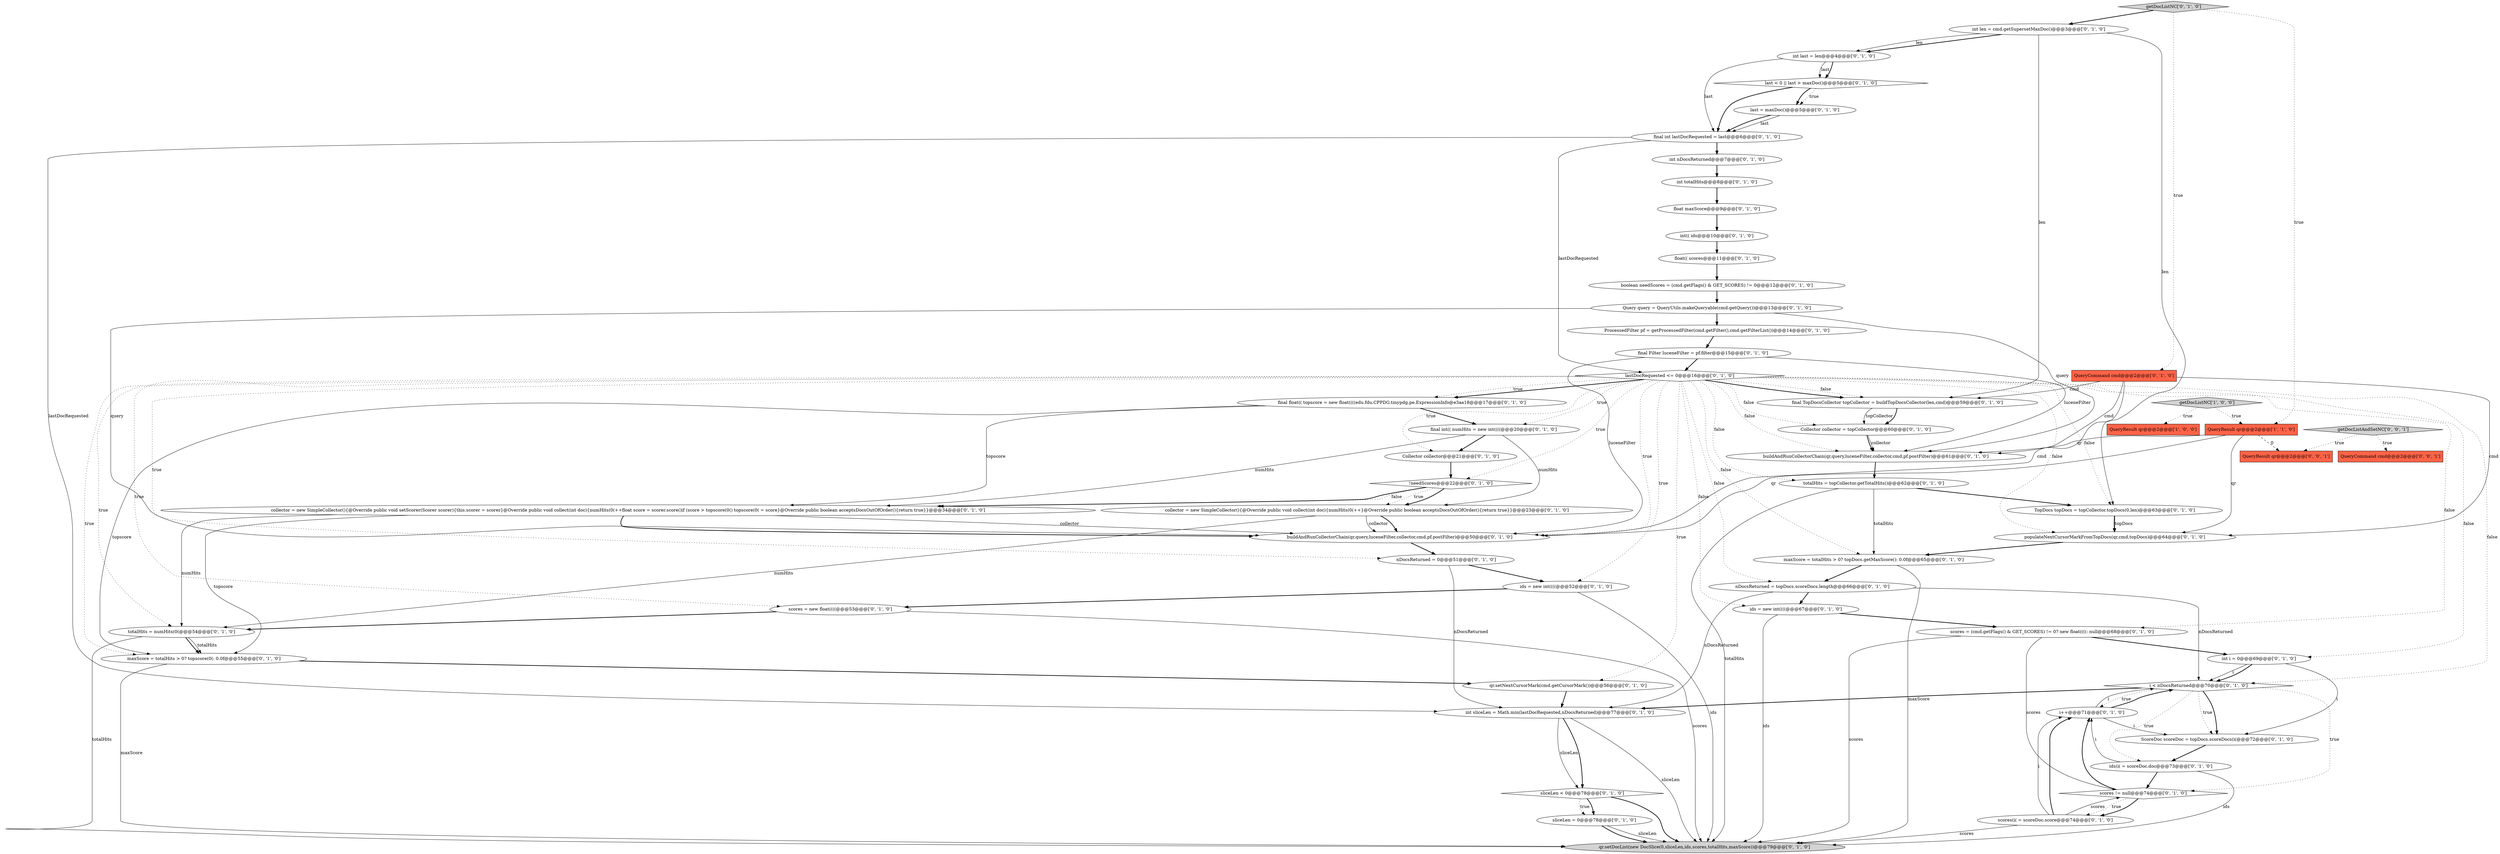digraph {
23 [style = filled, label = "collector = new SimpleCollector(){@Override public void setScorer(Scorer scorer){this.scorer = scorer}@Override public void collect(int doc){numHits(0(++float score = scorer.score()if (score > topscore(0() topscore(0( = score}@Override public boolean acceptsDocsOutOfOrder(){return true}}@@@34@@@['0', '1', '0']", fillcolor = white, shape = ellipse image = "AAA0AAABBB2BBB"];
15 [style = filled, label = "i++@@@71@@@['0', '1', '0']", fillcolor = white, shape = ellipse image = "AAA0AAABBB2BBB"];
16 [style = filled, label = "final int lastDocRequested = last@@@6@@@['0', '1', '0']", fillcolor = white, shape = ellipse image = "AAA0AAABBB2BBB"];
41 [style = filled, label = "sliceLen < 0@@@78@@@['0', '1', '0']", fillcolor = white, shape = diamond image = "AAA0AAABBB2BBB"];
29 [style = filled, label = "populateNextCursorMarkFromTopDocs(qr,cmd,topDocs)@@@64@@@['0', '1', '0']", fillcolor = white, shape = ellipse image = "AAA0AAABBB2BBB"];
45 [style = filled, label = "Query query = QueryUtils.makeQueryable(cmd.getQuery())@@@13@@@['0', '1', '0']", fillcolor = white, shape = ellipse image = "AAA0AAABBB2BBB"];
42 [style = filled, label = "i < nDocsReturned@@@70@@@['0', '1', '0']", fillcolor = white, shape = diamond image = "AAA0AAABBB2BBB"];
12 [style = filled, label = "sliceLen = 0@@@78@@@['0', '1', '0']", fillcolor = white, shape = ellipse image = "AAA0AAABBB2BBB"];
47 [style = filled, label = "last < 0 || last > maxDoc()@@@5@@@['0', '1', '0']", fillcolor = white, shape = diamond image = "AAA0AAABBB2BBB"];
37 [style = filled, label = "TopDocs topDocs = topCollector.topDocs(0,len)@@@63@@@['0', '1', '0']", fillcolor = white, shape = ellipse image = "AAA0AAABBB2BBB"];
39 [style = filled, label = "collector = new SimpleCollector(){@Override public void collect(int doc){numHits(0(++}@Override public boolean acceptsDocsOutOfOrder(){return true}}@@@23@@@['0', '1', '0']", fillcolor = white, shape = ellipse image = "AAA0AAABBB2BBB"];
46 [style = filled, label = "boolean needScores = (cmd.getFlags() & GET_SCORES) != 0@@@12@@@['0', '1', '0']", fillcolor = white, shape = ellipse image = "AAA0AAABBB2BBB"];
56 [style = filled, label = "getDocListAndSetNC['0', '0', '1']", fillcolor = lightgray, shape = diamond image = "AAA0AAABBB3BBB"];
54 [style = filled, label = "QueryCommand cmd@@@2@@@['0', '0', '1']", fillcolor = tomato, shape = box image = "AAA0AAABBB3BBB"];
18 [style = filled, label = "int nDocsReturned@@@7@@@['0', '1', '0']", fillcolor = white, shape = ellipse image = "AAA0AAABBB2BBB"];
31 [style = filled, label = "!needScores@@@22@@@['0', '1', '0']", fillcolor = white, shape = diamond image = "AAA0AAABBB2BBB"];
44 [style = filled, label = "float maxScore@@@9@@@['0', '1', '0']", fillcolor = white, shape = ellipse image = "AAA0AAABBB2BBB"];
21 [style = filled, label = "buildAndRunCollectorChain(qr,query,luceneFilter,collector,cmd,pf.postFilter)@@@50@@@['0', '1', '0']", fillcolor = white, shape = ellipse image = "AAA0AAABBB2BBB"];
49 [style = filled, label = "qr.setNextCursorMark(cmd.getCursorMark())@@@56@@@['0', '1', '0']", fillcolor = white, shape = ellipse image = "AAA0AAABBB2BBB"];
51 [style = filled, label = "final TopDocsCollector topCollector = buildTopDocsCollector(len,cmd)@@@59@@@['0', '1', '0']", fillcolor = white, shape = ellipse image = "AAA0AAABBB2BBB"];
9 [style = filled, label = "QueryCommand cmd@@@2@@@['0', '1', '0']", fillcolor = tomato, shape = box image = "AAA0AAABBB2BBB"];
53 [style = filled, label = "getDocListNC['0', '1', '0']", fillcolor = lightgray, shape = diamond image = "AAA0AAABBB2BBB"];
7 [style = filled, label = "ProcessedFilter pf = getProcessedFilter(cmd.getFilter(),cmd.getFilterList())@@@14@@@['0', '1', '0']", fillcolor = white, shape = ellipse image = "AAA0AAABBB2BBB"];
19 [style = filled, label = "scores = new float((((@@@53@@@['0', '1', '0']", fillcolor = white, shape = ellipse image = "AAA0AAABBB2BBB"];
43 [style = filled, label = "int len = cmd.getSupersetMaxDoc()@@@3@@@['0', '1', '0']", fillcolor = white, shape = ellipse image = "AAA0AAABBB2BBB"];
24 [style = filled, label = "nDocsReturned = topDocs.scoreDocs.length@@@66@@@['0', '1', '0']", fillcolor = white, shape = ellipse image = "AAA0AAABBB2BBB"];
2 [style = filled, label = "getDocListNC['1', '0', '0']", fillcolor = lightgray, shape = diamond image = "AAA0AAABBB1BBB"];
6 [style = filled, label = "int totalHits@@@8@@@['0', '1', '0']", fillcolor = white, shape = ellipse image = "AAA0AAABBB2BBB"];
8 [style = filled, label = "lastDocRequested <= 0@@@16@@@['0', '1', '0']", fillcolor = white, shape = diamond image = "AAA0AAABBB2BBB"];
27 [style = filled, label = "last = maxDoc()@@@5@@@['0', '1', '0']", fillcolor = white, shape = ellipse image = "AAA0AAABBB2BBB"];
13 [style = filled, label = "ids = new int((((@@@52@@@['0', '1', '0']", fillcolor = white, shape = ellipse image = "AAA0AAABBB2BBB"];
30 [style = filled, label = "int i = 0@@@69@@@['0', '1', '0']", fillcolor = white, shape = ellipse image = "AAA0AAABBB2BBB"];
36 [style = filled, label = "float(( scores@@@11@@@['0', '1', '0']", fillcolor = white, shape = ellipse image = "AAA0AAABBB2BBB"];
10 [style = filled, label = "scores(i( = scoreDoc.score@@@74@@@['0', '1', '0']", fillcolor = white, shape = ellipse image = "AAA0AAABBB2BBB"];
14 [style = filled, label = "scores != null@@@74@@@['0', '1', '0']", fillcolor = white, shape = diamond image = "AAA0AAABBB2BBB"];
20 [style = filled, label = "nDocsReturned = 0@@@51@@@['0', '1', '0']", fillcolor = white, shape = ellipse image = "AAA0AAABBB2BBB"];
35 [style = filled, label = "final int(( numHits = new int((((@@@20@@@['0', '1', '0']", fillcolor = white, shape = ellipse image = "AAA0AAABBB2BBB"];
4 [style = filled, label = "maxScore = totalHits > 0? topscore(0(: 0.0f@@@55@@@['0', '1', '0']", fillcolor = white, shape = ellipse image = "AAA0AAABBB2BBB"];
5 [style = filled, label = "maxScore = totalHits > 0? topDocs.getMaxScore(): 0.0f@@@65@@@['0', '1', '0']", fillcolor = white, shape = ellipse image = "AAA0AAABBB2BBB"];
1 [style = filled, label = "QueryResult qr@@@2@@@['1', '1', '0']", fillcolor = tomato, shape = box image = "AAA0AAABBB1BBB"];
40 [style = filled, label = "totalHits = topCollector.getTotalHits()@@@62@@@['0', '1', '0']", fillcolor = white, shape = ellipse image = "AAA0AAABBB2BBB"];
0 [style = filled, label = "QueryResult qr@@@2@@@['1', '0', '0']", fillcolor = tomato, shape = box image = "AAA0AAABBB1BBB"];
33 [style = filled, label = "buildAndRunCollectorChain(qr,query,luceneFilter,collector,cmd,pf.postFilter)@@@61@@@['0', '1', '0']", fillcolor = white, shape = ellipse image = "AAA0AAABBB2BBB"];
34 [style = filled, label = "Collector collector@@@21@@@['0', '1', '0']", fillcolor = white, shape = ellipse image = "AAA0AAABBB2BBB"];
17 [style = filled, label = "ScoreDoc scoreDoc = topDocs.scoreDocs(i(@@@72@@@['0', '1', '0']", fillcolor = white, shape = ellipse image = "AAA0AAABBB2BBB"];
25 [style = filled, label = "int last = len@@@4@@@['0', '1', '0']", fillcolor = white, shape = ellipse image = "AAA0AAABBB2BBB"];
3 [style = filled, label = "final Filter luceneFilter = pf.filter@@@15@@@['0', '1', '0']", fillcolor = white, shape = ellipse image = "AAA0AAABBB2BBB"];
22 [style = filled, label = "qr.setDocList(new DocSlice(0,sliceLen,ids,scores,totalHits,maxScore))@@@79@@@['0', '1', '0']", fillcolor = lightgray, shape = ellipse image = "AAA0AAABBB2BBB"];
28 [style = filled, label = "ids(i( = scoreDoc.doc@@@73@@@['0', '1', '0']", fillcolor = white, shape = ellipse image = "AAA0AAABBB2BBB"];
38 [style = filled, label = "scores = (cmd.getFlags() & GET_SCORES) != 0? new float((((: null@@@68@@@['0', '1', '0']", fillcolor = white, shape = ellipse image = "AAA0AAABBB2BBB"];
50 [style = filled, label = "Collector collector = topCollector@@@60@@@['0', '1', '0']", fillcolor = white, shape = ellipse image = "AAA0AAABBB2BBB"];
55 [style = filled, label = "QueryResult qr@@@2@@@['0', '0', '1']", fillcolor = tomato, shape = box image = "AAA0AAABBB3BBB"];
52 [style = filled, label = "totalHits = numHits(0(@@@54@@@['0', '1', '0']", fillcolor = white, shape = ellipse image = "AAA0AAABBB2BBB"];
32 [style = filled, label = "int sliceLen = Math.min(lastDocRequested,nDocsReturned)@@@77@@@['0', '1', '0']", fillcolor = white, shape = ellipse image = "AAA0AAABBB2BBB"];
26 [style = filled, label = "int(( ids@@@10@@@['0', '1', '0']", fillcolor = white, shape = ellipse image = "AAA0AAABBB2BBB"];
48 [style = filled, label = "final float(( topscore = new float((((edu.fdu.CPPDG.tinypdg.pe.ExpressionInfo@e3aa18@@@17@@@['0', '1', '0']", fillcolor = white, shape = ellipse image = "AAA0AAABBB2BBB"];
11 [style = filled, label = "ids = new int((((@@@67@@@['0', '1', '0']", fillcolor = white, shape = ellipse image = "AAA0AAABBB2BBB"];
52->22 [style = solid, label="totalHits"];
8->48 [style = bold, label=""];
8->52 [style = dotted, label="true"];
49->32 [style = bold, label=""];
42->32 [style = bold, label=""];
3->21 [style = solid, label="luceneFilter"];
8->29 [style = dotted, label="false"];
52->4 [style = bold, label=""];
45->21 [style = solid, label="query"];
48->4 [style = solid, label="topscore"];
8->19 [style = dotted, label="true"];
53->43 [style = bold, label=""];
35->39 [style = solid, label="numHits"];
36->46 [style = bold, label=""];
10->22 [style = solid, label="scores"];
51->50 [style = solid, label="topCollector"];
8->50 [style = dotted, label="false"];
8->48 [style = dotted, label="true"];
11->22 [style = solid, label="ids"];
8->24 [style = dotted, label="false"];
10->15 [style = bold, label=""];
31->39 [style = bold, label=""];
14->10 [style = bold, label=""];
35->34 [style = bold, label=""];
24->42 [style = solid, label="nDocsReturned"];
1->21 [style = solid, label="qr"];
40->5 [style = solid, label="totalHits"];
31->23 [style = bold, label=""];
8->13 [style = dotted, label="true"];
5->22 [style = solid, label="maxScore"];
53->1 [style = dotted, label="true"];
24->32 [style = solid, label="nDocsReturned"];
15->17 [style = solid, label="i"];
32->41 [style = solid, label="sliceLen"];
47->27 [style = bold, label=""];
26->36 [style = bold, label=""];
50->33 [style = solid, label="collector"];
47->27 [style = dotted, label="true"];
40->22 [style = solid, label="totalHits"];
27->16 [style = solid, label="last"];
8->34 [style = dotted, label="true"];
24->11 [style = bold, label=""];
50->33 [style = bold, label=""];
29->5 [style = bold, label=""];
8->20 [style = dotted, label="true"];
13->22 [style = solid, label="ids"];
8->30 [style = dotted, label="false"];
51->50 [style = bold, label=""];
23->21 [style = bold, label=""];
2->1 [style = dotted, label="true"];
8->38 [style = dotted, label="false"];
46->45 [style = bold, label=""];
9->51 [style = solid, label="cmd"];
21->20 [style = bold, label=""];
6->44 [style = bold, label=""];
5->24 [style = bold, label=""];
56->54 [style = dotted, label="true"];
16->8 [style = solid, label="lastDocRequested"];
3->8 [style = bold, label=""];
41->22 [style = bold, label=""];
48->35 [style = bold, label=""];
30->42 [style = solid, label="i"];
28->14 [style = bold, label=""];
43->37 [style = solid, label="len"];
42->17 [style = dotted, label="true"];
30->42 [style = bold, label=""];
18->6 [style = bold, label=""];
3->33 [style = solid, label="luceneFilter"];
42->15 [style = dotted, label="true"];
43->25 [style = bold, label=""];
39->52 [style = solid, label="numHits"];
8->5 [style = dotted, label="false"];
8->11 [style = dotted, label="false"];
9->33 [style = solid, label="cmd"];
13->19 [style = bold, label=""];
16->32 [style = solid, label="lastDocRequested"];
35->23 [style = solid, label="numHits"];
8->49 [style = dotted, label="true"];
8->31 [style = dotted, label="true"];
9->21 [style = solid, label="cmd"];
12->22 [style = solid, label="sliceLen"];
10->15 [style = solid, label="i"];
11->38 [style = bold, label=""];
37->29 [style = solid, label="topDocs"];
33->40 [style = bold, label=""];
23->4 [style = solid, label="topscore"];
48->23 [style = solid, label="topscore"];
7->3 [style = bold, label=""];
37->29 [style = bold, label=""];
20->13 [style = bold, label=""];
8->51 [style = dotted, label="false"];
34->31 [style = bold, label=""];
8->37 [style = dotted, label="false"];
23->21 [style = solid, label="collector"];
19->52 [style = bold, label=""];
42->17 [style = bold, label=""];
1->29 [style = solid, label="qr"];
8->40 [style = dotted, label="false"];
25->16 [style = solid, label="last"];
20->32 [style = solid, label="nDocsReturned"];
9->29 [style = solid, label="cmd"];
15->42 [style = bold, label=""];
31->39 [style = dotted, label="true"];
47->16 [style = bold, label=""];
43->51 [style = solid, label="len"];
38->22 [style = solid, label="scores"];
14->15 [style = bold, label=""];
4->22 [style = solid, label="maxScore"];
1->55 [style = dashed, label="0"];
23->52 [style = solid, label="numHits"];
38->14 [style = solid, label="scores"];
44->26 [style = bold, label=""];
10->14 [style = solid, label="scores"];
28->15 [style = solid, label="i"];
30->17 [style = solid, label="i"];
52->4 [style = solid, label="totalHits"];
16->18 [style = bold, label=""];
31->23 [style = dotted, label="false"];
4->49 [style = bold, label=""];
8->21 [style = dotted, label="true"];
42->14 [style = dotted, label="true"];
43->25 [style = solid, label="len"];
39->21 [style = bold, label=""];
53->9 [style = dotted, label="true"];
8->51 [style = bold, label=""];
42->28 [style = dotted, label="true"];
25->47 [style = solid, label="last"];
41->12 [style = bold, label=""];
27->16 [style = bold, label=""];
15->42 [style = solid, label="i"];
38->30 [style = bold, label=""];
12->22 [style = bold, label=""];
39->21 [style = solid, label="collector"];
1->33 [style = solid, label="qr"];
45->33 [style = solid, label="query"];
8->35 [style = dotted, label="true"];
19->22 [style = solid, label="scores"];
56->55 [style = dotted, label="true"];
45->7 [style = bold, label=""];
40->37 [style = bold, label=""];
25->47 [style = bold, label=""];
14->10 [style = dotted, label="true"];
17->28 [style = bold, label=""];
8->42 [style = dotted, label="false"];
8->33 [style = dotted, label="false"];
41->12 [style = dotted, label="true"];
2->0 [style = dotted, label="true"];
28->22 [style = solid, label="ids"];
32->41 [style = bold, label=""];
8->4 [style = dotted, label="true"];
32->22 [style = solid, label="sliceLen"];
}
